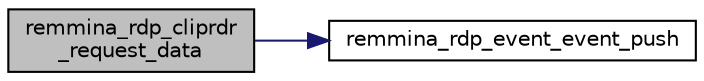 digraph "remmina_rdp_cliprdr_request_data"
{
  edge [fontname="Helvetica",fontsize="10",labelfontname="Helvetica",labelfontsize="10"];
  node [fontname="Helvetica",fontsize="10",shape=record];
  rankdir="LR";
  Node316 [label="remmina_rdp_cliprdr\l_request_data",height=0.2,width=0.4,color="black", fillcolor="grey75", style="filled", fontcolor="black"];
  Node316 -> Node317 [color="midnightblue",fontsize="10",style="solid",fontname="Helvetica"];
  Node317 [label="remmina_rdp_event_event_push",height=0.2,width=0.4,color="black", fillcolor="white", style="filled",URL="$rdp__event_8c.html#ad446d6471bddba97f8bfcee8c51e4580"];
}
